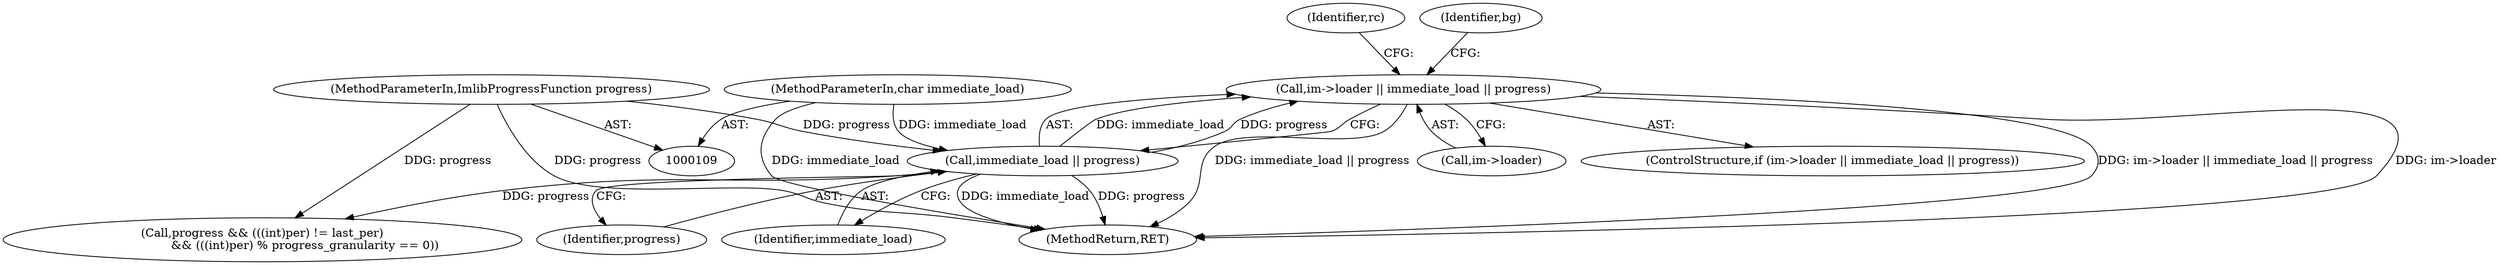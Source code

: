 digraph "0_enlightment_37a96801663b7b4cd3fbe56cc0eb8b6a17e766a8@pointer" {
"1000442" [label="(Call,im->loader || immediate_load || progress)"];
"1000446" [label="(Call,immediate_load || progress)"];
"1000113" [label="(MethodParameterIn,char immediate_load)"];
"1000111" [label="(MethodParameterIn,ImlibProgressFunction progress)"];
"1000672" [label="(Call,progress && (((int)per) != last_per)\n                       && (((int)per) % progress_granularity == 0))"];
"1000442" [label="(Call,im->loader || immediate_load || progress)"];
"1000447" [label="(Identifier,immediate_load)"];
"1000773" [label="(MethodReturn,RET)"];
"1000113" [label="(MethodParameterIn,char immediate_load)"];
"1000749" [label="(Identifier,rc)"];
"1000448" [label="(Identifier,progress)"];
"1000451" [label="(Identifier,bg)"];
"1000443" [label="(Call,im->loader)"];
"1000111" [label="(MethodParameterIn,ImlibProgressFunction progress)"];
"1000446" [label="(Call,immediate_load || progress)"];
"1000441" [label="(ControlStructure,if (im->loader || immediate_load || progress))"];
"1000442" -> "1000441"  [label="AST: "];
"1000442" -> "1000443"  [label="CFG: "];
"1000442" -> "1000446"  [label="CFG: "];
"1000443" -> "1000442"  [label="AST: "];
"1000446" -> "1000442"  [label="AST: "];
"1000451" -> "1000442"  [label="CFG: "];
"1000749" -> "1000442"  [label="CFG: "];
"1000442" -> "1000773"  [label="DDG: im->loader || immediate_load || progress"];
"1000442" -> "1000773"  [label="DDG: im->loader"];
"1000442" -> "1000773"  [label="DDG: immediate_load || progress"];
"1000446" -> "1000442"  [label="DDG: immediate_load"];
"1000446" -> "1000442"  [label="DDG: progress"];
"1000446" -> "1000447"  [label="CFG: "];
"1000446" -> "1000448"  [label="CFG: "];
"1000447" -> "1000446"  [label="AST: "];
"1000448" -> "1000446"  [label="AST: "];
"1000446" -> "1000773"  [label="DDG: immediate_load"];
"1000446" -> "1000773"  [label="DDG: progress"];
"1000113" -> "1000446"  [label="DDG: immediate_load"];
"1000111" -> "1000446"  [label="DDG: progress"];
"1000446" -> "1000672"  [label="DDG: progress"];
"1000113" -> "1000109"  [label="AST: "];
"1000113" -> "1000773"  [label="DDG: immediate_load"];
"1000111" -> "1000109"  [label="AST: "];
"1000111" -> "1000773"  [label="DDG: progress"];
"1000111" -> "1000672"  [label="DDG: progress"];
}
